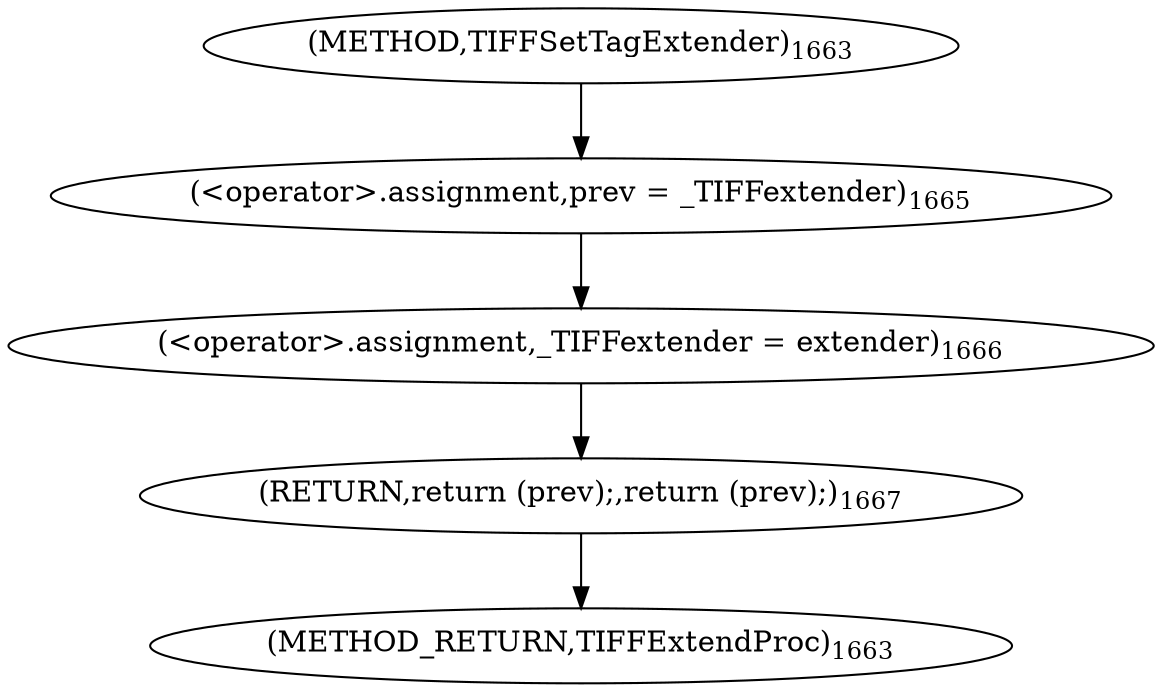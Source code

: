 digraph "TIFFSetTagExtender" {  
"43611" [label = <(&lt;operator&gt;.assignment,prev = _TIFFextender)<SUB>1665</SUB>> ]
"43614" [label = <(&lt;operator&gt;.assignment,_TIFFextender = extender)<SUB>1666</SUB>> ]
"43617" [label = <(RETURN,return (prev);,return (prev);)<SUB>1667</SUB>> ]
"43607" [label = <(METHOD,TIFFSetTagExtender)<SUB>1663</SUB>> ]
"43619" [label = <(METHOD_RETURN,TIFFExtendProc)<SUB>1663</SUB>> ]
  "43611" -> "43614" 
  "43614" -> "43617" 
  "43617" -> "43619" 
  "43607" -> "43611" 
}
